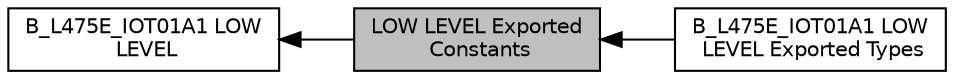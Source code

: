 digraph "LOW LEVEL Exported Constants"
{
  edge [fontname="Helvetica",fontsize="10",labelfontname="Helvetica",labelfontsize="10"];
  node [fontname="Helvetica",fontsize="10",shape=box];
  rankdir=LR;
  Node2 [label="B_L475E_IOT01A1 LOW\l LEVEL",height=0.2,width=0.4,color="black", fillcolor="white", style="filled",URL="$group___b___l475_e___i_o_t01_a1___l_o_w___l_e_v_e_l.html",tooltip="This file provides set of firmware functions to manage Leds and push-button available on STM32L4xx-Nu..."];
  Node3 [label="B_L475E_IOT01A1 LOW\l LEVEL Exported Types",height=0.2,width=0.4,color="black", fillcolor="white", style="filled",URL="$group___b___l475_e___i_o_t01_a1___l_o_w___l_e_v_e_l___exported___types.html",tooltip=" "];
  Node1 [label="LOW LEVEL Exported\l Constants",height=0.2,width=0.4,color="black", fillcolor="grey75", style="filled", fontcolor="black",tooltip=" "];
  Node2->Node1 [shape=plaintext, dir="back", style="solid"];
  Node1->Node3 [shape=plaintext, dir="back", style="solid"];
}
